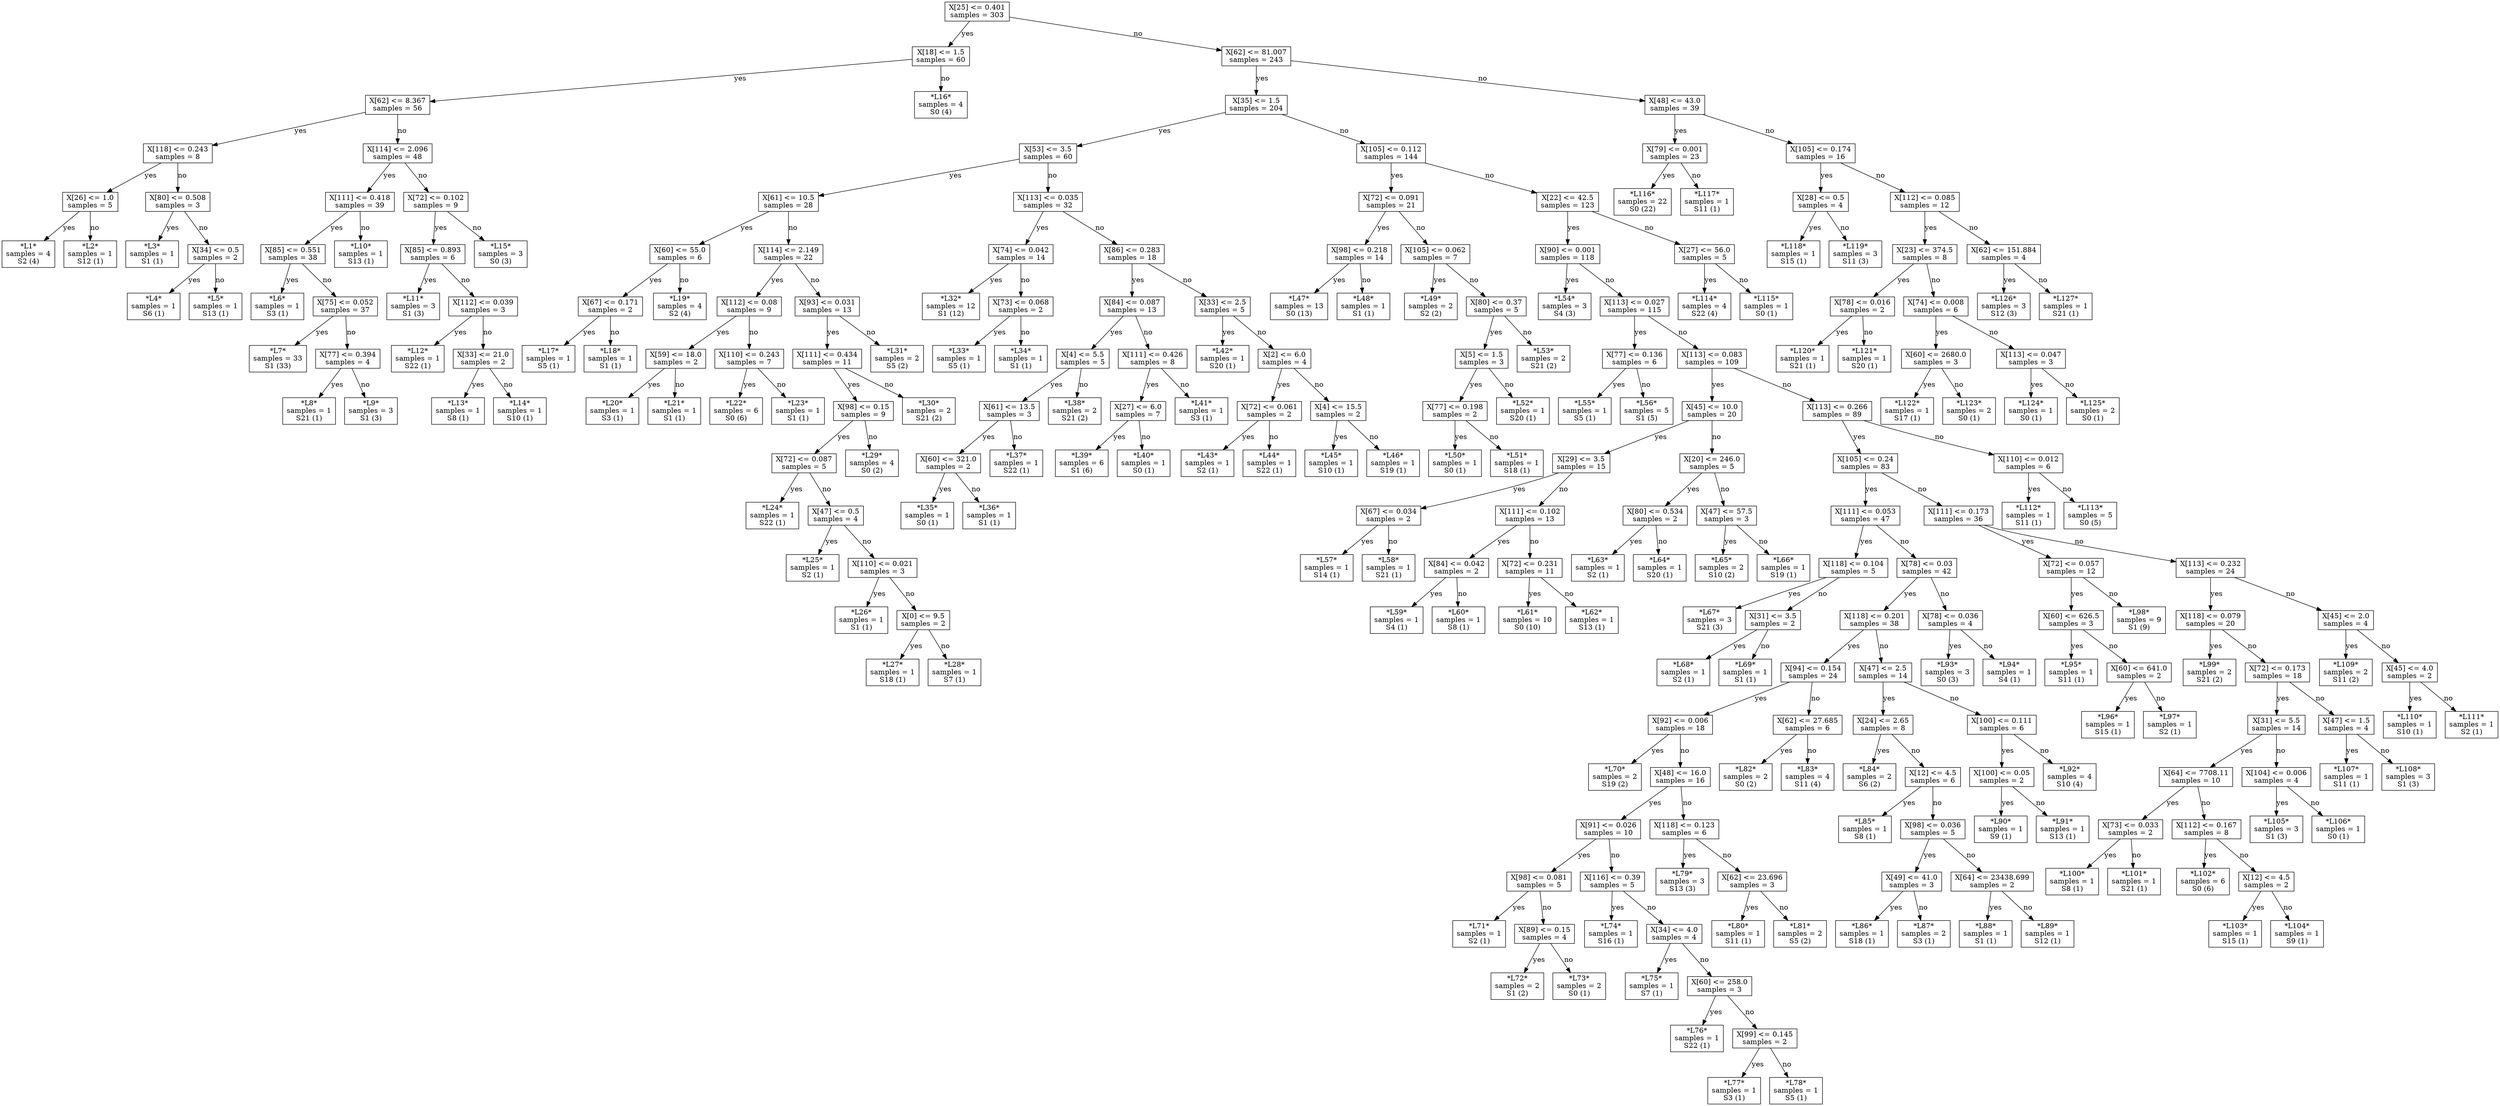 digraph Tree {
node [shape=box] ;
0 [label="X[25] <= 0.401\nsamples = 303\n"] ;
1 [label="X[18] <= 1.5\nsamples = 60\n"] ;
0 -> 1 [label="yes"];
2 [label="X[62] <= 8.367\nsamples = 56\n"] ;
1 -> 2 [label="yes"];
3 [label="X[118] <= 0.243\nsamples = 8\n"] ;
2 -> 3 [label="yes"];
4 [label="X[26] <= 1.0\nsamples = 5\n"] ;
3 -> 4 [label="yes"];
5 [label="*L1*\nsamples = 4\nS2 (4)\n"] ;
4 -> 5 [label="yes"];
6 [label="*L2*\nsamples = 1\nS12 (1)\n"] ;
4 -> 6 [label="no"];
7 [label="X[80] <= 0.508\nsamples = 3\n"] ;
3 -> 7 [label="no"];
8 [label="*L3*\nsamples = 1\nS1 (1)\n"] ;
7 -> 8 [label="yes"];
9 [label="X[34] <= 0.5\nsamples = 2\n"] ;
7 -> 9 [label="no"];
10 [label="*L4*\nsamples = 1\nS6 (1)\n"] ;
9 -> 10 [label="yes"];
11 [label="*L5*\nsamples = 1\nS13 (1)\n"] ;
9 -> 11 [label="no"];
12 [label="X[114] <= 2.096\nsamples = 48\n"] ;
2 -> 12 [label="no"];
13 [label="X[111] <= 0.418\nsamples = 39\n"] ;
12 -> 13 [label="yes"];
14 [label="X[85] <= 0.551\nsamples = 38\n"] ;
13 -> 14 [label="yes"];
15 [label="*L6*\nsamples = 1\nS3 (1)\n"] ;
14 -> 15 [label="yes"];
16 [label="X[75] <= 0.052\nsamples = 37\n"] ;
14 -> 16 [label="no"];
17 [label="*L7*\nsamples = 33\nS1 (33)\n"] ;
16 -> 17 [label="yes"];
18 [label="X[77] <= 0.394\nsamples = 4\n"] ;
16 -> 18 [label="no"];
19 [label="*L8*\nsamples = 1\nS21 (1)\n"] ;
18 -> 19 [label="yes"];
20 [label="*L9*\nsamples = 3\nS1 (3)\n"] ;
18 -> 20 [label="no"];
21 [label="*L10*\nsamples = 1\nS13 (1)\n"] ;
13 -> 21 [label="no"];
22 [label="X[72] <= 0.102\nsamples = 9\n"] ;
12 -> 22 [label="no"];
23 [label="X[85] <= 0.893\nsamples = 6\n"] ;
22 -> 23 [label="yes"];
24 [label="*L11*\nsamples = 3\nS1 (3)\n"] ;
23 -> 24 [label="yes"];
25 [label="X[112] <= 0.039\nsamples = 3\n"] ;
23 -> 25 [label="no"];
26 [label="*L12*\nsamples = 1\nS22 (1)\n"] ;
25 -> 26 [label="yes"];
27 [label="X[33] <= 21.0\nsamples = 2\n"] ;
25 -> 27 [label="no"];
28 [label="*L13*\nsamples = 1\nS8 (1)\n"] ;
27 -> 28 [label="yes"];
29 [label="*L14*\nsamples = 1\nS10 (1)\n"] ;
27 -> 29 [label="no"];
30 [label="*L15*\nsamples = 3\nS0 (3)\n"] ;
22 -> 30 [label="no"];
31 [label="*L16*\nsamples = 4\nS0 (4)\n"] ;
1 -> 31 [label="no"];
32 [label="X[62] <= 81.007\nsamples = 243\n"] ;
0 -> 32 [label="no"];
33 [label="X[35] <= 1.5\nsamples = 204\n"] ;
32 -> 33 [label="yes"];
34 [label="X[53] <= 3.5\nsamples = 60\n"] ;
33 -> 34 [label="yes"];
35 [label="X[61] <= 10.5\nsamples = 28\n"] ;
34 -> 35 [label="yes"];
36 [label="X[60] <= 55.0\nsamples = 6\n"] ;
35 -> 36 [label="yes"];
37 [label="X[67] <= 0.171\nsamples = 2\n"] ;
36 -> 37 [label="yes"];
38 [label="*L17*\nsamples = 1\nS5 (1)\n"] ;
37 -> 38 [label="yes"];
39 [label="*L18*\nsamples = 1\nS1 (1)\n"] ;
37 -> 39 [label="no"];
40 [label="*L19*\nsamples = 4\nS2 (4)\n"] ;
36 -> 40 [label="no"];
41 [label="X[114] <= 2.149\nsamples = 22\n"] ;
35 -> 41 [label="no"];
42 [label="X[112] <= 0.08\nsamples = 9\n"] ;
41 -> 42 [label="yes"];
43 [label="X[59] <= 18.0\nsamples = 2\n"] ;
42 -> 43 [label="yes"];
44 [label="*L20*\nsamples = 1\nS3 (1)\n"] ;
43 -> 44 [label="yes"];
45 [label="*L21*\nsamples = 1\nS1 (1)\n"] ;
43 -> 45 [label="no"];
46 [label="X[110] <= 0.243\nsamples = 7\n"] ;
42 -> 46 [label="no"];
47 [label="*L22*\nsamples = 6\nS0 (6)\n"] ;
46 -> 47 [label="yes"];
48 [label="*L23*\nsamples = 1\nS1 (1)\n"] ;
46 -> 48 [label="no"];
49 [label="X[93] <= 0.031\nsamples = 13\n"] ;
41 -> 49 [label="no"];
50 [label="X[111] <= 0.434\nsamples = 11\n"] ;
49 -> 50 [label="yes"];
51 [label="X[98] <= 0.15\nsamples = 9\n"] ;
50 -> 51 [label="yes"];
52 [label="X[72] <= 0.087\nsamples = 5\n"] ;
51 -> 52 [label="yes"];
53 [label="*L24*\nsamples = 1\nS22 (1)\n"] ;
52 -> 53 [label="yes"];
54 [label="X[47] <= 0.5\nsamples = 4\n"] ;
52 -> 54 [label="no"];
55 [label="*L25*\nsamples = 1\nS2 (1)\n"] ;
54 -> 55 [label="yes"];
56 [label="X[110] <= 0.021\nsamples = 3\n"] ;
54 -> 56 [label="no"];
57 [label="*L26*\nsamples = 1\nS1 (1)\n"] ;
56 -> 57 [label="yes"];
58 [label="X[0] <= 9.5\nsamples = 2\n"] ;
56 -> 58 [label="no"];
59 [label="*L27*\nsamples = 1\nS18 (1)\n"] ;
58 -> 59 [label="yes"];
60 [label="*L28*\nsamples = 1\nS7 (1)\n"] ;
58 -> 60 [label="no"];
61 [label="*L29*\nsamples = 4\nS0 (2)\n"] ;
51 -> 61 [label="no"];
62 [label="*L30*\nsamples = 2\nS21 (2)\n"] ;
50 -> 62 [label="no"];
63 [label="*L31*\nsamples = 2\nS5 (2)\n"] ;
49 -> 63 [label="no"];
64 [label="X[113] <= 0.035\nsamples = 32\n"] ;
34 -> 64 [label="no"];
65 [label="X[74] <= 0.042\nsamples = 14\n"] ;
64 -> 65 [label="yes"];
66 [label="*L32*\nsamples = 12\nS1 (12)\n"] ;
65 -> 66 [label="yes"];
67 [label="X[73] <= 0.068\nsamples = 2\n"] ;
65 -> 67 [label="no"];
68 [label="*L33*\nsamples = 1\nS5 (1)\n"] ;
67 -> 68 [label="yes"];
69 [label="*L34*\nsamples = 1\nS1 (1)\n"] ;
67 -> 69 [label="no"];
70 [label="X[86] <= 0.283\nsamples = 18\n"] ;
64 -> 70 [label="no"];
71 [label="X[84] <= 0.087\nsamples = 13\n"] ;
70 -> 71 [label="yes"];
72 [label="X[4] <= 5.5\nsamples = 5\n"] ;
71 -> 72 [label="yes"];
73 [label="X[61] <= 13.5\nsamples = 3\n"] ;
72 -> 73 [label="yes"];
74 [label="X[60] <= 321.0\nsamples = 2\n"] ;
73 -> 74 [label="yes"];
75 [label="*L35*\nsamples = 1\nS0 (1)\n"] ;
74 -> 75 [label="yes"];
76 [label="*L36*\nsamples = 1\nS1 (1)\n"] ;
74 -> 76 [label="no"];
77 [label="*L37*\nsamples = 1\nS22 (1)\n"] ;
73 -> 77 [label="no"];
78 [label="*L38*\nsamples = 2\nS21 (2)\n"] ;
72 -> 78 [label="no"];
79 [label="X[111] <= 0.426\nsamples = 8\n"] ;
71 -> 79 [label="no"];
80 [label="X[27] <= 6.0\nsamples = 7\n"] ;
79 -> 80 [label="yes"];
81 [label="*L39*\nsamples = 6\nS1 (6)\n"] ;
80 -> 81 [label="yes"];
82 [label="*L40*\nsamples = 1\nS0 (1)\n"] ;
80 -> 82 [label="no"];
83 [label="*L41*\nsamples = 1\nS3 (1)\n"] ;
79 -> 83 [label="no"];
84 [label="X[33] <= 2.5\nsamples = 5\n"] ;
70 -> 84 [label="no"];
85 [label="*L42*\nsamples = 1\nS20 (1)\n"] ;
84 -> 85 [label="yes"];
86 [label="X[2] <= 6.0\nsamples = 4\n"] ;
84 -> 86 [label="no"];
87 [label="X[72] <= 0.061\nsamples = 2\n"] ;
86 -> 87 [label="yes"];
88 [label="*L43*\nsamples = 1\nS2 (1)\n"] ;
87 -> 88 [label="yes"];
89 [label="*L44*\nsamples = 1\nS22 (1)\n"] ;
87 -> 89 [label="no"];
90 [label="X[4] <= 15.5\nsamples = 2\n"] ;
86 -> 90 [label="no"];
91 [label="*L45*\nsamples = 1\nS10 (1)\n"] ;
90 -> 91 [label="yes"];
92 [label="*L46*\nsamples = 1\nS19 (1)\n"] ;
90 -> 92 [label="no"];
93 [label="X[105] <= 0.112\nsamples = 144\n"] ;
33 -> 93 [label="no"];
94 [label="X[72] <= 0.091\nsamples = 21\n"] ;
93 -> 94 [label="yes"];
95 [label="X[98] <= 0.218\nsamples = 14\n"] ;
94 -> 95 [label="yes"];
96 [label="*L47*\nsamples = 13\nS0 (13)\n"] ;
95 -> 96 [label="yes"];
97 [label="*L48*\nsamples = 1\nS1 (1)\n"] ;
95 -> 97 [label="no"];
98 [label="X[105] <= 0.062\nsamples = 7\n"] ;
94 -> 98 [label="no"];
99 [label="*L49*\nsamples = 2\nS2 (2)\n"] ;
98 -> 99 [label="yes"];
100 [label="X[80] <= 0.37\nsamples = 5\n"] ;
98 -> 100 [label="no"];
101 [label="X[5] <= 1.5\nsamples = 3\n"] ;
100 -> 101 [label="yes"];
102 [label="X[77] <= 0.198\nsamples = 2\n"] ;
101 -> 102 [label="yes"];
103 [label="*L50*\nsamples = 1\nS0 (1)\n"] ;
102 -> 103 [label="yes"];
104 [label="*L51*\nsamples = 1\nS18 (1)\n"] ;
102 -> 104 [label="no"];
105 [label="*L52*\nsamples = 1\nS20 (1)\n"] ;
101 -> 105 [label="no"];
106 [label="*L53*\nsamples = 2\nS21 (2)\n"] ;
100 -> 106 [label="no"];
107 [label="X[22] <= 42.5\nsamples = 123\n"] ;
93 -> 107 [label="no"];
108 [label="X[90] <= 0.001\nsamples = 118\n"] ;
107 -> 108 [label="yes"];
109 [label="*L54*\nsamples = 3\nS4 (3)\n"] ;
108 -> 109 [label="yes"];
110 [label="X[113] <= 0.027\nsamples = 115\n"] ;
108 -> 110 [label="no"];
111 [label="X[77] <= 0.136\nsamples = 6\n"] ;
110 -> 111 [label="yes"];
112 [label="*L55*\nsamples = 1\nS5 (1)\n"] ;
111 -> 112 [label="yes"];
113 [label="*L56*\nsamples = 5\nS1 (5)\n"] ;
111 -> 113 [label="no"];
114 [label="X[113] <= 0.083\nsamples = 109\n"] ;
110 -> 114 [label="no"];
115 [label="X[45] <= 10.0\nsamples = 20\n"] ;
114 -> 115 [label="yes"];
116 [label="X[29] <= 3.5\nsamples = 15\n"] ;
115 -> 116 [label="yes"];
117 [label="X[67] <= 0.034\nsamples = 2\n"] ;
116 -> 117 [label="yes"];
118 [label="*L57*\nsamples = 1\nS14 (1)\n"] ;
117 -> 118 [label="yes"];
119 [label="*L58*\nsamples = 1\nS21 (1)\n"] ;
117 -> 119 [label="no"];
120 [label="X[111] <= 0.102\nsamples = 13\n"] ;
116 -> 120 [label="no"];
121 [label="X[84] <= 0.042\nsamples = 2\n"] ;
120 -> 121 [label="yes"];
122 [label="*L59*\nsamples = 1\nS4 (1)\n"] ;
121 -> 122 [label="yes"];
123 [label="*L60*\nsamples = 1\nS8 (1)\n"] ;
121 -> 123 [label="no"];
124 [label="X[72] <= 0.231\nsamples = 11\n"] ;
120 -> 124 [label="no"];
125 [label="*L61*\nsamples = 10\nS0 (10)\n"] ;
124 -> 125 [label="yes"];
126 [label="*L62*\nsamples = 1\nS13 (1)\n"] ;
124 -> 126 [label="no"];
127 [label="X[20] <= 246.0\nsamples = 5\n"] ;
115 -> 127 [label="no"];
128 [label="X[80] <= 0.534\nsamples = 2\n"] ;
127 -> 128 [label="yes"];
129 [label="*L63*\nsamples = 1\nS2 (1)\n"] ;
128 -> 129 [label="yes"];
130 [label="*L64*\nsamples = 1\nS20 (1)\n"] ;
128 -> 130 [label="no"];
131 [label="X[47] <= 57.5\nsamples = 3\n"] ;
127 -> 131 [label="no"];
132 [label="*L65*\nsamples = 2\nS10 (2)\n"] ;
131 -> 132 [label="yes"];
133 [label="*L66*\nsamples = 1\nS19 (1)\n"] ;
131 -> 133 [label="no"];
134 [label="X[113] <= 0.266\nsamples = 89\n"] ;
114 -> 134 [label="no"];
135 [label="X[105] <= 0.24\nsamples = 83\n"] ;
134 -> 135 [label="yes"];
136 [label="X[111] <= 0.053\nsamples = 47\n"] ;
135 -> 136 [label="yes"];
137 [label="X[118] <= 0.104\nsamples = 5\n"] ;
136 -> 137 [label="yes"];
138 [label="*L67*\nsamples = 3\nS21 (3)\n"] ;
137 -> 138 [label="yes"];
139 [label="X[31] <= 3.5\nsamples = 2\n"] ;
137 -> 139 [label="no"];
140 [label="*L68*\nsamples = 1\nS2 (1)\n"] ;
139 -> 140 [label="yes"];
141 [label="*L69*\nsamples = 1\nS1 (1)\n"] ;
139 -> 141 [label="no"];
142 [label="X[78] <= 0.03\nsamples = 42\n"] ;
136 -> 142 [label="no"];
143 [label="X[118] <= 0.201\nsamples = 38\n"] ;
142 -> 143 [label="yes"];
144 [label="X[94] <= 0.154\nsamples = 24\n"] ;
143 -> 144 [label="yes"];
145 [label="X[92] <= 0.006\nsamples = 18\n"] ;
144 -> 145 [label="yes"];
146 [label="*L70*\nsamples = 2\nS19 (2)\n"] ;
145 -> 146 [label="yes"];
147 [label="X[48] <= 16.0\nsamples = 16\n"] ;
145 -> 147 [label="no"];
148 [label="X[91] <= 0.026\nsamples = 10\n"] ;
147 -> 148 [label="yes"];
149 [label="X[98] <= 0.081\nsamples = 5\n"] ;
148 -> 149 [label="yes"];
150 [label="*L71*\nsamples = 1\nS2 (1)\n"] ;
149 -> 150 [label="yes"];
151 [label="X[89] <= 0.15\nsamples = 4\n"] ;
149 -> 151 [label="no"];
152 [label="*L72*\nsamples = 2\nS1 (2)\n"] ;
151 -> 152 [label="yes"];
153 [label="*L73*\nsamples = 2\nS0 (1)\n"] ;
151 -> 153 [label="no"];
154 [label="X[116] <= 0.39\nsamples = 5\n"] ;
148 -> 154 [label="no"];
155 [label="*L74*\nsamples = 1\nS16 (1)\n"] ;
154 -> 155 [label="yes"];
156 [label="X[34] <= 4.0\nsamples = 4\n"] ;
154 -> 156 [label="no"];
157 [label="*L75*\nsamples = 1\nS7 (1)\n"] ;
156 -> 157 [label="yes"];
158 [label="X[60] <= 258.0\nsamples = 3\n"] ;
156 -> 158 [label="no"];
159 [label="*L76*\nsamples = 1\nS22 (1)\n"] ;
158 -> 159 [label="yes"];
160 [label="X[99] <= 0.145\nsamples = 2\n"] ;
158 -> 160 [label="no"];
161 [label="*L77*\nsamples = 1\nS3 (1)\n"] ;
160 -> 161 [label="yes"];
162 [label="*L78*\nsamples = 1\nS5 (1)\n"] ;
160 -> 162 [label="no"];
163 [label="X[118] <= 0.123\nsamples = 6\n"] ;
147 -> 163 [label="no"];
164 [label="*L79*\nsamples = 3\nS13 (3)\n"] ;
163 -> 164 [label="yes"];
165 [label="X[62] <= 23.696\nsamples = 3\n"] ;
163 -> 165 [label="no"];
166 [label="*L80*\nsamples = 1\nS11 (1)\n"] ;
165 -> 166 [label="yes"];
167 [label="*L81*\nsamples = 2\nS5 (2)\n"] ;
165 -> 167 [label="no"];
168 [label="X[62] <= 27.685\nsamples = 6\n"] ;
144 -> 168 [label="no"];
169 [label="*L82*\nsamples = 2\nS0 (2)\n"] ;
168 -> 169 [label="yes"];
170 [label="*L83*\nsamples = 4\nS11 (4)\n"] ;
168 -> 170 [label="no"];
171 [label="X[47] <= 2.5\nsamples = 14\n"] ;
143 -> 171 [label="no"];
172 [label="X[24] <= 2.65\nsamples = 8\n"] ;
171 -> 172 [label="yes"];
173 [label="*L84*\nsamples = 2\nS6 (2)\n"] ;
172 -> 173 [label="yes"];
174 [label="X[12] <= 4.5\nsamples = 6\n"] ;
172 -> 174 [label="no"];
175 [label="*L85*\nsamples = 1\nS8 (1)\n"] ;
174 -> 175 [label="yes"];
176 [label="X[98] <= 0.036\nsamples = 5\n"] ;
174 -> 176 [label="no"];
177 [label="X[49] <= 41.0\nsamples = 3\n"] ;
176 -> 177 [label="yes"];
178 [label="*L86*\nsamples = 1\nS18 (1)\n"] ;
177 -> 178 [label="yes"];
179 [label="*L87*\nsamples = 2\nS3 (1)\n"] ;
177 -> 179 [label="no"];
180 [label="X[64] <= 23438.699\nsamples = 2\n"] ;
176 -> 180 [label="no"];
181 [label="*L88*\nsamples = 1\nS1 (1)\n"] ;
180 -> 181 [label="yes"];
182 [label="*L89*\nsamples = 1\nS12 (1)\n"] ;
180 -> 182 [label="no"];
183 [label="X[100] <= 0.111\nsamples = 6\n"] ;
171 -> 183 [label="no"];
184 [label="X[100] <= 0.05\nsamples = 2\n"] ;
183 -> 184 [label="yes"];
185 [label="*L90*\nsamples = 1\nS9 (1)\n"] ;
184 -> 185 [label="yes"];
186 [label="*L91*\nsamples = 1\nS13 (1)\n"] ;
184 -> 186 [label="no"];
187 [label="*L92*\nsamples = 4\nS10 (4)\n"] ;
183 -> 187 [label="no"];
188 [label="X[78] <= 0.036\nsamples = 4\n"] ;
142 -> 188 [label="no"];
189 [label="*L93*\nsamples = 3\nS0 (3)\n"] ;
188 -> 189 [label="yes"];
190 [label="*L94*\nsamples = 1\nS4 (1)\n"] ;
188 -> 190 [label="no"];
191 [label="X[111] <= 0.173\nsamples = 36\n"] ;
135 -> 191 [label="no"];
192 [label="X[72] <= 0.057\nsamples = 12\n"] ;
191 -> 192 [label="yes"];
193 [label="X[60] <= 626.5\nsamples = 3\n"] ;
192 -> 193 [label="yes"];
194 [label="*L95*\nsamples = 1\nS11 (1)\n"] ;
193 -> 194 [label="yes"];
195 [label="X[60] <= 641.0\nsamples = 2\n"] ;
193 -> 195 [label="no"];
196 [label="*L96*\nsamples = 1\nS15 (1)\n"] ;
195 -> 196 [label="yes"];
197 [label="*L97*\nsamples = 1\nS2 (1)\n"] ;
195 -> 197 [label="no"];
198 [label="*L98*\nsamples = 9\nS1 (9)\n"] ;
192 -> 198 [label="no"];
199 [label="X[113] <= 0.232\nsamples = 24\n"] ;
191 -> 199 [label="no"];
200 [label="X[118] <= 0.079\nsamples = 20\n"] ;
199 -> 200 [label="yes"];
201 [label="*L99*\nsamples = 2\nS21 (2)\n"] ;
200 -> 201 [label="yes"];
202 [label="X[72] <= 0.173\nsamples = 18\n"] ;
200 -> 202 [label="no"];
203 [label="X[31] <= 5.5\nsamples = 14\n"] ;
202 -> 203 [label="yes"];
204 [label="X[64] <= 7708.11\nsamples = 10\n"] ;
203 -> 204 [label="yes"];
205 [label="X[73] <= 0.033\nsamples = 2\n"] ;
204 -> 205 [label="yes"];
206 [label="*L100*\nsamples = 1\nS8 (1)\n"] ;
205 -> 206 [label="yes"];
207 [label="*L101*\nsamples = 1\nS21 (1)\n"] ;
205 -> 207 [label="no"];
208 [label="X[112] <= 0.167\nsamples = 8\n"] ;
204 -> 208 [label="no"];
209 [label="*L102*\nsamples = 6\nS0 (6)\n"] ;
208 -> 209 [label="yes"];
210 [label="X[12] <= 4.5\nsamples = 2\n"] ;
208 -> 210 [label="no"];
211 [label="*L103*\nsamples = 1\nS15 (1)\n"] ;
210 -> 211 [label="yes"];
212 [label="*L104*\nsamples = 1\nS9 (1)\n"] ;
210 -> 212 [label="no"];
213 [label="X[104] <= 0.006\nsamples = 4\n"] ;
203 -> 213 [label="no"];
214 [label="*L105*\nsamples = 3\nS1 (3)\n"] ;
213 -> 214 [label="yes"];
215 [label="*L106*\nsamples = 1\nS0 (1)\n"] ;
213 -> 215 [label="no"];
216 [label="X[47] <= 1.5\nsamples = 4\n"] ;
202 -> 216 [label="no"];
217 [label="*L107*\nsamples = 1\nS11 (1)\n"] ;
216 -> 217 [label="yes"];
218 [label="*L108*\nsamples = 3\nS1 (3)\n"] ;
216 -> 218 [label="no"];
219 [label="X[45] <= 2.0\nsamples = 4\n"] ;
199 -> 219 [label="no"];
220 [label="*L109*\nsamples = 2\nS11 (2)\n"] ;
219 -> 220 [label="yes"];
221 [label="X[45] <= 4.0\nsamples = 2\n"] ;
219 -> 221 [label="no"];
222 [label="*L110*\nsamples = 1\nS10 (1)\n"] ;
221 -> 222 [label="yes"];
223 [label="*L111*\nsamples = 1\nS2 (1)\n"] ;
221 -> 223 [label="no"];
224 [label="X[110] <= 0.012\nsamples = 6\n"] ;
134 -> 224 [label="no"];
225 [label="*L112*\nsamples = 1\nS11 (1)\n"] ;
224 -> 225 [label="yes"];
226 [label="*L113*\nsamples = 5\nS0 (5)\n"] ;
224 -> 226 [label="no"];
227 [label="X[27] <= 56.0\nsamples = 5\n"] ;
107 -> 227 [label="no"];
228 [label="*L114*\nsamples = 4\nS22 (4)\n"] ;
227 -> 228 [label="yes"];
229 [label="*L115*\nsamples = 1\nS0 (1)\n"] ;
227 -> 229 [label="no"];
230 [label="X[48] <= 43.0\nsamples = 39\n"] ;
32 -> 230 [label="no"];
231 [label="X[79] <= 0.001\nsamples = 23\n"] ;
230 -> 231 [label="yes"];
232 [label="*L116*\nsamples = 22\nS0 (22)\n"] ;
231 -> 232 [label="yes"];
233 [label="*L117*\nsamples = 1\nS11 (1)\n"] ;
231 -> 233 [label="no"];
234 [label="X[105] <= 0.174\nsamples = 16\n"] ;
230 -> 234 [label="no"];
235 [label="X[28] <= 0.5\nsamples = 4\n"] ;
234 -> 235 [label="yes"];
236 [label="*L118*\nsamples = 1\nS15 (1)\n"] ;
235 -> 236 [label="yes"];
237 [label="*L119*\nsamples = 3\nS11 (3)\n"] ;
235 -> 237 [label="no"];
238 [label="X[112] <= 0.085\nsamples = 12\n"] ;
234 -> 238 [label="no"];
239 [label="X[23] <= 374.5\nsamples = 8\n"] ;
238 -> 239 [label="yes"];
240 [label="X[78] <= 0.016\nsamples = 2\n"] ;
239 -> 240 [label="yes"];
241 [label="*L120*\nsamples = 1\nS21 (1)\n"] ;
240 -> 241 [label="yes"];
242 [label="*L121*\nsamples = 1\nS20 (1)\n"] ;
240 -> 242 [label="no"];
243 [label="X[74] <= 0.008\nsamples = 6\n"] ;
239 -> 243 [label="no"];
244 [label="X[60] <= 2680.0\nsamples = 3\n"] ;
243 -> 244 [label="yes"];
245 [label="*L122*\nsamples = 1\nS17 (1)\n"] ;
244 -> 245 [label="yes"];
246 [label="*L123*\nsamples = 2\nS0 (1)\n"] ;
244 -> 246 [label="no"];
247 [label="X[113] <= 0.047\nsamples = 3\n"] ;
243 -> 247 [label="no"];
248 [label="*L124*\nsamples = 1\nS0 (1)\n"] ;
247 -> 248 [label="yes"];
249 [label="*L125*\nsamples = 2\nS0 (1)\n"] ;
247 -> 249 [label="no"];
250 [label="X[62] <= 151.884\nsamples = 4\n"] ;
238 -> 250 [label="no"];
251 [label="*L126*\nsamples = 3\nS12 (3)\n"] ;
250 -> 251 [label="yes"];
252 [label="*L127*\nsamples = 1\nS21 (1)\n"] ;
250 -> 252 [label="no"];
}
